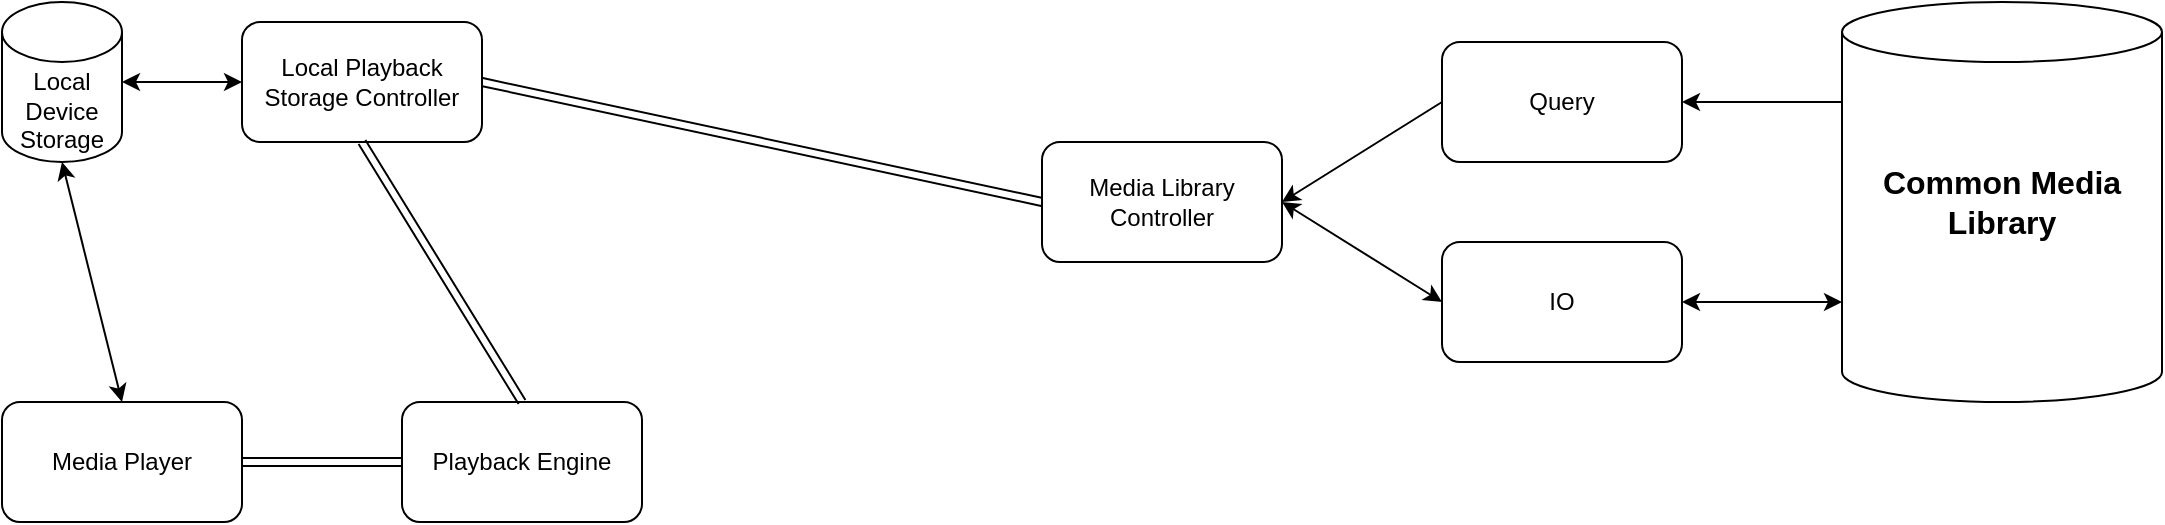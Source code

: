<mxfile version="13.5.8" type="github">
  <diagram id="Tmrozo4o2RvMS9x2TP0T" name="DFD">
    <mxGraphModel dx="1137" dy="493" grid="1" gridSize="10" guides="1" tooltips="1" connect="1" arrows="1" fold="1" page="1" pageScale="1" pageWidth="1169" pageHeight="827" math="0" shadow="0">
      <root>
        <mxCell id="0" />
        <mxCell id="1" parent="0" />
        <mxCell id="BheTaLP4wtl0ytSgwrEF-29" value="" style="group" vertex="1" connectable="0" parent="1">
          <mxGeometry x="40" y="40" width="240" height="80" as="geometry" />
        </mxCell>
        <mxCell id="BheTaLP4wtl0ytSgwrEF-22" value="Local Playback Storage Controller" style="rounded=1;whiteSpace=wrap;html=1;" vertex="1" parent="BheTaLP4wtl0ytSgwrEF-29">
          <mxGeometry x="120" y="10" width="120" height="60" as="geometry" />
        </mxCell>
        <mxCell id="BheTaLP4wtl0ytSgwrEF-23" value="" style="endArrow=classic;startArrow=classic;html=1;exitX=1;exitY=0.5;exitDx=0;exitDy=0;exitPerimeter=0;" edge="1" parent="BheTaLP4wtl0ytSgwrEF-29" source="BheTaLP4wtl0ytSgwrEF-15">
          <mxGeometry width="50" height="50" relative="1" as="geometry">
            <mxPoint x="100" y="100" as="sourcePoint" />
            <mxPoint x="120" y="40" as="targetPoint" />
          </mxGeometry>
        </mxCell>
        <mxCell id="BheTaLP4wtl0ytSgwrEF-15" value="&lt;br&gt;&lt;br&gt;Local &lt;br&gt;Device Storage" style="shape=cylinder2;whiteSpace=wrap;html=1;boundedLbl=1;backgroundOutline=1;size=15;" vertex="1" parent="BheTaLP4wtl0ytSgwrEF-29">
          <mxGeometry width="60" height="80" as="geometry" />
        </mxCell>
        <mxCell id="BheTaLP4wtl0ytSgwrEF-31" value="Playback Engine" style="rounded=1;whiteSpace=wrap;html=1;" vertex="1" parent="1">
          <mxGeometry x="240" y="240" width="120" height="60" as="geometry" />
        </mxCell>
        <mxCell id="BheTaLP4wtl0ytSgwrEF-32" value="Media Player" style="rounded=1;whiteSpace=wrap;html=1;" vertex="1" parent="1">
          <mxGeometry x="40" y="240" width="120" height="60" as="geometry" />
        </mxCell>
        <mxCell id="BheTaLP4wtl0ytSgwrEF-36" value="" style="endArrow=classic;startArrow=classic;html=1;entryX=0.5;entryY=1;entryDx=0;entryDy=0;entryPerimeter=0;exitX=0.5;exitY=0;exitDx=0;exitDy=0;" edge="1" parent="1" source="BheTaLP4wtl0ytSgwrEF-32" target="BheTaLP4wtl0ytSgwrEF-15">
          <mxGeometry width="50" height="50" relative="1" as="geometry">
            <mxPoint x="550" y="270" as="sourcePoint" />
            <mxPoint x="600" y="220" as="targetPoint" />
          </mxGeometry>
        </mxCell>
        <mxCell id="BheTaLP4wtl0ytSgwrEF-37" value="" style="shape=link;html=1;exitX=1;exitY=0.5;exitDx=0;exitDy=0;entryX=0;entryY=0.5;entryDx=0;entryDy=0;" edge="1" parent="1" source="BheTaLP4wtl0ytSgwrEF-22" target="BheTaLP4wtl0ytSgwrEF-4">
          <mxGeometry width="100" relative="1" as="geometry">
            <mxPoint x="540" y="260" as="sourcePoint" />
            <mxPoint x="640" y="260" as="targetPoint" />
          </mxGeometry>
        </mxCell>
        <mxCell id="BheTaLP4wtl0ytSgwrEF-38" value="" style="shape=link;html=1;exitX=0.5;exitY=1;exitDx=0;exitDy=0;entryX=0.5;entryY=0;entryDx=0;entryDy=0;" edge="1" parent="1" source="BheTaLP4wtl0ytSgwrEF-22" target="BheTaLP4wtl0ytSgwrEF-31">
          <mxGeometry width="100" relative="1" as="geometry">
            <mxPoint x="540" y="260" as="sourcePoint" />
            <mxPoint x="640" y="260" as="targetPoint" />
          </mxGeometry>
        </mxCell>
        <mxCell id="BheTaLP4wtl0ytSgwrEF-39" value="" style="shape=link;html=1;exitX=1;exitY=0.5;exitDx=0;exitDy=0;entryX=0;entryY=0.5;entryDx=0;entryDy=0;" edge="1" parent="1" source="BheTaLP4wtl0ytSgwrEF-32" target="BheTaLP4wtl0ytSgwrEF-31">
          <mxGeometry width="100" relative="1" as="geometry">
            <mxPoint x="540" y="260" as="sourcePoint" />
            <mxPoint x="640" y="260" as="targetPoint" />
          </mxGeometry>
        </mxCell>
        <mxCell id="BheTaLP4wtl0ytSgwrEF-1" value="&lt;b&gt;&lt;font style=&quot;font-size: 16px&quot;&gt;Common Media Library&lt;/font&gt;&lt;/b&gt;" style="shape=cylinder2;whiteSpace=wrap;html=1;boundedLbl=1;backgroundOutline=1;size=15;" vertex="1" parent="1">
          <mxGeometry x="960" y="40" width="160" height="200" as="geometry" />
        </mxCell>
        <mxCell id="BheTaLP4wtl0ytSgwrEF-4" value="Media Library Controller" style="rounded=1;whiteSpace=wrap;html=1;" vertex="1" parent="1">
          <mxGeometry x="560" y="110" width="120" height="60" as="geometry" />
        </mxCell>
        <mxCell id="BheTaLP4wtl0ytSgwrEF-5" value="Query" style="rounded=1;whiteSpace=wrap;html=1;" vertex="1" parent="1">
          <mxGeometry x="760" y="60" width="120" height="60" as="geometry" />
        </mxCell>
        <mxCell id="BheTaLP4wtl0ytSgwrEF-6" value="IO" style="rounded=1;whiteSpace=wrap;html=1;" vertex="1" parent="1">
          <mxGeometry x="760" y="160" width="120" height="60" as="geometry" />
        </mxCell>
        <mxCell id="BheTaLP4wtl0ytSgwrEF-7" value="" style="endArrow=classic;html=1;entryX=1;entryY=0.5;entryDx=0;entryDy=0;exitX=0;exitY=0.5;exitDx=0;exitDy=0;" edge="1" parent="1" source="BheTaLP4wtl0ytSgwrEF-5" target="BheTaLP4wtl0ytSgwrEF-4">
          <mxGeometry width="50" height="50" relative="1" as="geometry">
            <mxPoint x="720" y="240" as="sourcePoint" />
            <mxPoint x="770" y="190" as="targetPoint" />
          </mxGeometry>
        </mxCell>
        <mxCell id="BheTaLP4wtl0ytSgwrEF-9" value="" style="endArrow=classic;html=1;entryX=1;entryY=0.5;entryDx=0;entryDy=0;exitX=0;exitY=0.25;exitDx=0;exitDy=0;exitPerimeter=0;" edge="1" parent="1" source="BheTaLP4wtl0ytSgwrEF-1" target="BheTaLP4wtl0ytSgwrEF-5">
          <mxGeometry width="50" height="50" relative="1" as="geometry">
            <mxPoint x="720" y="240" as="sourcePoint" />
            <mxPoint x="770" y="190" as="targetPoint" />
          </mxGeometry>
        </mxCell>
        <mxCell id="BheTaLP4wtl0ytSgwrEF-40" value="" style="endArrow=classic;startArrow=classic;html=1;entryX=1;entryY=0.5;entryDx=0;entryDy=0;exitX=0;exitY=0.5;exitDx=0;exitDy=0;" edge="1" parent="1" source="BheTaLP4wtl0ytSgwrEF-6" target="BheTaLP4wtl0ytSgwrEF-4">
          <mxGeometry width="50" height="50" relative="1" as="geometry">
            <mxPoint x="570" y="280" as="sourcePoint" />
            <mxPoint x="620" y="230" as="targetPoint" />
          </mxGeometry>
        </mxCell>
        <mxCell id="BheTaLP4wtl0ytSgwrEF-41" value="" style="endArrow=classic;startArrow=classic;html=1;entryX=1;entryY=0.5;entryDx=0;entryDy=0;exitX=0;exitY=0.75;exitDx=0;exitDy=0;exitPerimeter=0;" edge="1" parent="1" source="BheTaLP4wtl0ytSgwrEF-1" target="BheTaLP4wtl0ytSgwrEF-6">
          <mxGeometry width="50" height="50" relative="1" as="geometry">
            <mxPoint x="570" y="280" as="sourcePoint" />
            <mxPoint x="620" y="230" as="targetPoint" />
          </mxGeometry>
        </mxCell>
      </root>
    </mxGraphModel>
  </diagram>
</mxfile>
